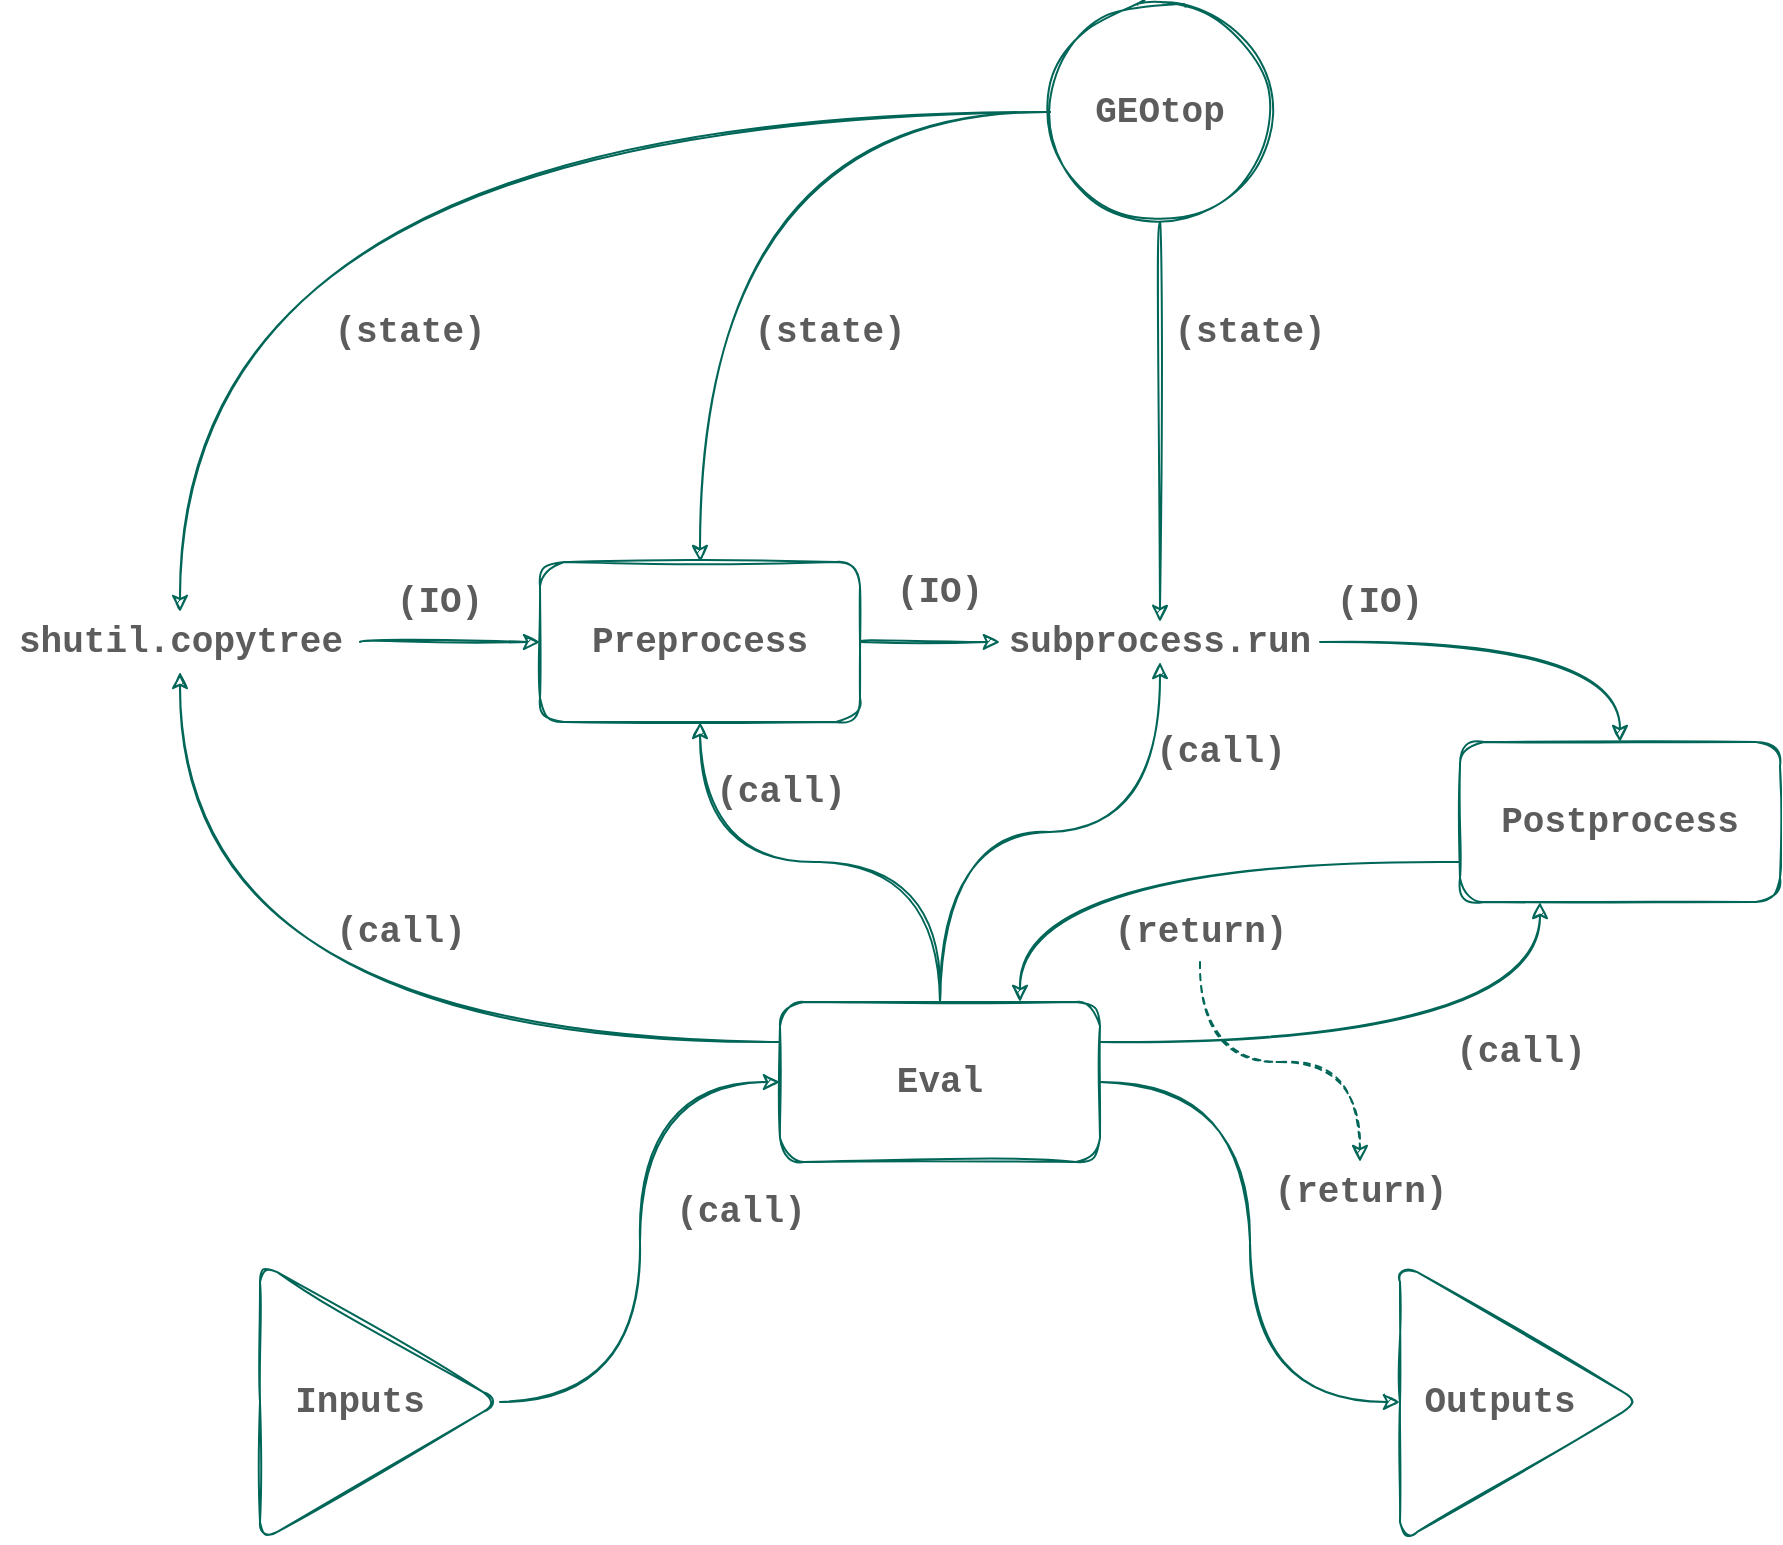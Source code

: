 <mxfile version="13.6.2" type="device"><diagram id="a9el3V5H1d0Rqk5_k34i" name="Page-1"><mxGraphModel dx="1778" dy="1020" grid="1" gridSize="10" guides="1" tooltips="1" connect="1" arrows="1" fold="1" page="1" pageScale="1" pageWidth="900" pageHeight="1600" math="0" shadow="0"><root><mxCell id="0"/><mxCell id="1" parent="0"/><mxCell id="JqJzkyPxX7mwRvUGSMfH-5" style="edgeStyle=orthogonalEdgeStyle;curved=1;rounded=1;orthogonalLoop=1;jettySize=auto;html=1;entryX=0.5;entryY=0;entryDx=0;entryDy=0;startArrow=none;startFill=0;endArrow=classic;endFill=1;strokeColor=#006658;fillColor=#21C0A5;fontFamily=Courier New;fontSize=18;fontColor=#5C5C5C;fontStyle=1;sketch=1;" edge="1" parent="1" source="JqJzkyPxX7mwRvUGSMfH-8" target="JqJzkyPxX7mwRvUGSMfH-12"><mxGeometry relative="1" as="geometry"/></mxCell><mxCell id="JqJzkyPxX7mwRvUGSMfH-6" style="edgeStyle=orthogonalEdgeStyle;curved=1;rounded=1;orthogonalLoop=1;jettySize=auto;html=1;entryX=0.5;entryY=0;entryDx=0;entryDy=0;startArrow=none;startFill=0;endArrow=classic;endFill=1;strokeColor=#006658;fillColor=#21C0A5;fontFamily=Courier New;fontSize=18;fontColor=#5C5C5C;fontStyle=1;sketch=1;" edge="1" parent="1" source="JqJzkyPxX7mwRvUGSMfH-8" target="JqJzkyPxX7mwRvUGSMfH-16"><mxGeometry relative="1" as="geometry"/></mxCell><mxCell id="JqJzkyPxX7mwRvUGSMfH-7" style="edgeStyle=orthogonalEdgeStyle;curved=1;rounded=1;orthogonalLoop=1;jettySize=auto;html=1;startArrow=none;startFill=0;endArrow=classic;endFill=1;strokeColor=#006658;fillColor=#21C0A5;fontFamily=Courier New;fontSize=18;fontColor=#5C5C5C;fontStyle=1;sketch=1;" edge="1" parent="1" source="JqJzkyPxX7mwRvUGSMfH-8" target="JqJzkyPxX7mwRvUGSMfH-31"><mxGeometry relative="1" as="geometry"/></mxCell><mxCell id="JqJzkyPxX7mwRvUGSMfH-8" value="GEOtop" style="ellipse;whiteSpace=wrap;html=1;aspect=fixed;rounded=1;strokeColor=#006658;fontFamily=Courier New;fontSize=18;fontColor=#5C5C5C;fontStyle=1;fillColor=none;sketch=1;" vertex="1" parent="1"><mxGeometry x="1095" y="510" width="110" height="110" as="geometry"/></mxCell><mxCell id="JqJzkyPxX7mwRvUGSMfH-9" value="(state)" style="text;html=1;strokeColor=none;fillColor=none;align=center;verticalAlign=middle;whiteSpace=wrap;rounded=0;fontFamily=Courier New;fontSize=18;fontColor=#5C5C5C;fontStyle=1;sketch=1;" vertex="1" parent="1"><mxGeometry x="950" y="665" width="70" height="20" as="geometry"/></mxCell><mxCell id="JqJzkyPxX7mwRvUGSMfH-10" value="(IO)" style="text;html=1;strokeColor=none;fillColor=none;align=center;verticalAlign=middle;whiteSpace=wrap;fontColor=#5C5C5C;rounded=1;fontFamily=Courier New;fontSize=18;fontStyle=1;sketch=1;" vertex="1" parent="1"><mxGeometry x="770" y="800" width="40" height="20" as="geometry"/></mxCell><mxCell id="JqJzkyPxX7mwRvUGSMfH-11" style="edgeStyle=orthogonalEdgeStyle;curved=1;rounded=1;orthogonalLoop=1;jettySize=auto;html=1;startArrow=none;startFill=0;endArrow=classic;endFill=1;strokeColor=#006658;fillColor=#21C0A5;fontFamily=Courier New;fontSize=18;fontColor=#5C5C5C;fontStyle=1;sketch=1;" edge="1" parent="1" source="JqJzkyPxX7mwRvUGSMfH-12" target="JqJzkyPxX7mwRvUGSMfH-16"><mxGeometry relative="1" as="geometry"/></mxCell><mxCell id="JqJzkyPxX7mwRvUGSMfH-12" value="" style="whiteSpace=wrap;html=1;strokeColor=#006658;fontColor=#5C5C5C;rounded=1;fontStyle=1;fontFamily=Courier New;fontSize=18;fillColor=none;sketch=1;" vertex="1" parent="1"><mxGeometry x="840" y="790" width="160" height="80" as="geometry"/></mxCell><mxCell id="JqJzkyPxX7mwRvUGSMfH-13" style="edgeStyle=orthogonalEdgeStyle;curved=1;rounded=1;orthogonalLoop=1;jettySize=auto;html=1;exitX=0;exitY=0.75;exitDx=0;exitDy=0;entryX=0.75;entryY=0;entryDx=0;entryDy=0;startArrow=none;startFill=0;endArrow=classic;endFill=1;strokeColor=#006658;fillColor=#21C0A5;fontFamily=Courier New;fontSize=18;fontColor=#5C5C5C;fontStyle=1;sketch=1;" edge="1" parent="1" source="JqJzkyPxX7mwRvUGSMfH-14" target="JqJzkyPxX7mwRvUGSMfH-23"><mxGeometry relative="1" as="geometry"/></mxCell><mxCell id="JqJzkyPxX7mwRvUGSMfH-14" value="" style="whiteSpace=wrap;html=1;strokeColor=#006658;fontColor=#5C5C5C;rounded=1;fontStyle=1;fontFamily=Courier New;fontSize=18;fillColor=none;sketch=1;" vertex="1" parent="1"><mxGeometry x="1300" y="880" width="160" height="80" as="geometry"/></mxCell><mxCell id="JqJzkyPxX7mwRvUGSMfH-15" style="edgeStyle=orthogonalEdgeStyle;curved=1;rounded=1;orthogonalLoop=1;jettySize=auto;html=1;startArrow=none;startFill=0;endArrow=classic;endFill=1;strokeColor=#006658;fillColor=#21C0A5;fontFamily=Courier New;fontSize=18;fontColor=#5C5C5C;fontStyle=1;sketch=1;" edge="1" parent="1" source="JqJzkyPxX7mwRvUGSMfH-16" target="JqJzkyPxX7mwRvUGSMfH-14"><mxGeometry relative="1" as="geometry"/></mxCell><mxCell id="JqJzkyPxX7mwRvUGSMfH-16" value="subprocess.run" style="text;html=1;strokeColor=none;fillColor=none;align=center;verticalAlign=middle;whiteSpace=wrap;fontColor=#5C5C5C;rounded=1;fontFamily=Courier New;fontSize=18;fontStyle=1;sketch=1;" vertex="1" parent="1"><mxGeometry x="1070" y="820" width="160" height="20" as="geometry"/></mxCell><mxCell id="JqJzkyPxX7mwRvUGSMfH-17" value="&lt;div style=&quot;font-size: 18px;&quot;&gt;Preprocess&lt;/div&gt;" style="text;html=1;strokeColor=none;fillColor=none;align=center;verticalAlign=middle;whiteSpace=wrap;fontColor=#5C5C5C;rounded=1;fontFamily=Courier New;fontSize=18;fontStyle=1;sketch=1;" vertex="1" parent="1"><mxGeometry x="900" y="820" width="40" height="20" as="geometry"/></mxCell><mxCell id="JqJzkyPxX7mwRvUGSMfH-18" value="&lt;div style=&quot;font-size: 18px;&quot;&gt;&lt;font style=&quot;font-size: 18px;&quot;&gt;Postprocess&lt;/font&gt;&lt;/div&gt;" style="text;html=1;strokeColor=none;fillColor=none;align=center;verticalAlign=middle;whiteSpace=wrap;fontColor=#5C5C5C;rounded=1;fontStyle=1;fontFamily=Courier New;fontSize=18;sketch=1;" vertex="1" parent="1"><mxGeometry x="1360" y="910" width="40" height="20" as="geometry"/></mxCell><mxCell id="JqJzkyPxX7mwRvUGSMfH-19" style="edgeStyle=orthogonalEdgeStyle;curved=1;rounded=1;orthogonalLoop=1;jettySize=auto;html=1;exitX=0.5;exitY=1;exitDx=0;exitDy=0;startArrow=none;startFill=0;endArrow=classic;endFill=1;strokeColor=#006658;fillColor=#21C0A5;fontFamily=Courier New;fontSize=18;fontColor=#5C5C5C;fontStyle=1;sketch=1;" edge="1" parent="1"><mxGeometry relative="1" as="geometry"><mxPoint x="1040.0" y="1090" as="sourcePoint"/><mxPoint x="1040.0" y="1090" as="targetPoint"/></mxGeometry></mxCell><mxCell id="JqJzkyPxX7mwRvUGSMfH-20" style="edgeStyle=orthogonalEdgeStyle;curved=1;rounded=1;orthogonalLoop=1;jettySize=auto;html=1;entryX=0.5;entryY=1;entryDx=0;entryDy=0;startArrow=none;startFill=0;endArrow=classic;endFill=1;strokeColor=#006658;fillColor=#21C0A5;fontFamily=Courier New;fontSize=18;fontColor=#5C5C5C;fontStyle=1;sketch=1;" edge="1" parent="1" source="JqJzkyPxX7mwRvUGSMfH-23" target="JqJzkyPxX7mwRvUGSMfH-12"><mxGeometry relative="1" as="geometry"/></mxCell><mxCell id="JqJzkyPxX7mwRvUGSMfH-21" style="edgeStyle=orthogonalEdgeStyle;curved=1;rounded=1;orthogonalLoop=1;jettySize=auto;html=1;entryX=0.5;entryY=1;entryDx=0;entryDy=0;startArrow=none;startFill=0;endArrow=classic;endFill=1;strokeColor=#006658;fillColor=#21C0A5;fontFamily=Courier New;fontSize=18;fontColor=#5C5C5C;fontStyle=1;sketch=1;" edge="1" parent="1" source="JqJzkyPxX7mwRvUGSMfH-23" target="JqJzkyPxX7mwRvUGSMfH-16"><mxGeometry relative="1" as="geometry"/></mxCell><mxCell id="JqJzkyPxX7mwRvUGSMfH-22" style="edgeStyle=orthogonalEdgeStyle;curved=1;rounded=1;orthogonalLoop=1;jettySize=auto;html=1;exitX=1;exitY=0.25;exitDx=0;exitDy=0;entryX=0.25;entryY=1;entryDx=0;entryDy=0;startArrow=none;startFill=0;endArrow=classic;endFill=1;strokeColor=#006658;fillColor=#21C0A5;fontFamily=Courier New;fontSize=18;fontColor=#5C5C5C;fontStyle=1;sketch=1;" edge="1" parent="1" source="JqJzkyPxX7mwRvUGSMfH-23" target="JqJzkyPxX7mwRvUGSMfH-14"><mxGeometry relative="1" as="geometry"/></mxCell><mxCell id="JqJzkyPxX7mwRvUGSMfH-23" value="&lt;font style=&quot;font-size: 18px;&quot;&gt;Eval&lt;/font&gt;" style="whiteSpace=wrap;html=1;strokeColor=#006658;fontColor=#5C5C5C;rounded=1;fontStyle=1;fontFamily=Courier New;fontSize=18;fillColor=none;sketch=1;" vertex="1" parent="1"><mxGeometry x="960" y="1010" width="160" height="80" as="geometry"/></mxCell><mxCell id="JqJzkyPxX7mwRvUGSMfH-24" value="(IO)" style="text;html=1;strokeColor=none;fillColor=none;align=center;verticalAlign=middle;whiteSpace=wrap;fontColor=#5C5C5C;rounded=1;fontFamily=Courier New;fontSize=18;fontStyle=1;sketch=1;" vertex="1" parent="1"><mxGeometry x="1020" y="795" width="40" height="20" as="geometry"/></mxCell><mxCell id="JqJzkyPxX7mwRvUGSMfH-25" value="(IO)" style="text;html=1;strokeColor=none;fillColor=none;align=center;verticalAlign=middle;whiteSpace=wrap;fontColor=#5C5C5C;rounded=1;fontFamily=Courier New;fontSize=18;fontStyle=1;sketch=1;" vertex="1" parent="1"><mxGeometry x="1240" y="800" width="40" height="20" as="geometry"/></mxCell><mxCell id="JqJzkyPxX7mwRvUGSMfH-26" value="(call)" style="text;html=1;align=center;verticalAlign=middle;resizable=0;points=[];autosize=1;fontSize=18;fontFamily=Courier New;fontColor=#5C5C5C;fontStyle=1;sketch=1;" vertex="1" parent="1"><mxGeometry x="920" y="890" width="80" height="30" as="geometry"/></mxCell><mxCell id="JqJzkyPxX7mwRvUGSMfH-27" value="(call)" style="text;html=1;align=center;verticalAlign=middle;resizable=0;points=[];autosize=1;fontSize=18;fontFamily=Courier New;fontColor=#5C5C5C;fontStyle=1;sketch=1;" vertex="1" parent="1"><mxGeometry x="1140" y="870" width="80" height="30" as="geometry"/></mxCell><mxCell id="JqJzkyPxX7mwRvUGSMfH-28" value="(call)" style="text;html=1;align=center;verticalAlign=middle;resizable=0;points=[];autosize=1;fontSize=18;fontFamily=Courier New;fontColor=#5C5C5C;fontStyle=1;sketch=1;" vertex="1" parent="1"><mxGeometry x="1290" y="1020" width="80" height="30" as="geometry"/></mxCell><mxCell id="JqJzkyPxX7mwRvUGSMfH-29" value="(return)" style="text;html=1;align=center;verticalAlign=middle;resizable=0;points=[];autosize=1;fontSize=18;fontFamily=Courier New;fontColor=#5C5C5C;fontStyle=1;sketch=1;" vertex="1" parent="1"><mxGeometry x="1120" y="960" width="100" height="30" as="geometry"/></mxCell><mxCell id="JqJzkyPxX7mwRvUGSMfH-30" style="edgeStyle=orthogonalEdgeStyle;curved=1;rounded=1;orthogonalLoop=1;jettySize=auto;html=1;startArrow=none;startFill=0;endArrow=classic;endFill=1;strokeColor=#006658;fillColor=#21C0A5;fontFamily=Courier New;fontSize=18;fontColor=#5C5C5C;fontStyle=1;sketch=1;" edge="1" parent="1" source="JqJzkyPxX7mwRvUGSMfH-31" target="JqJzkyPxX7mwRvUGSMfH-12"><mxGeometry relative="1" as="geometry"/></mxCell><mxCell id="JqJzkyPxX7mwRvUGSMfH-31" value="&lt;div style=&quot;font-size: 18px;&quot;&gt;shutil.copytree&lt;/div&gt;" style="text;html=1;align=center;verticalAlign=middle;resizable=0;points=[];autosize=1;fontSize=18;fontFamily=Courier New;fontColor=#5C5C5C;fontStyle=1;sketch=1;" vertex="1" parent="1"><mxGeometry x="570" y="815" width="180" height="30" as="geometry"/></mxCell><mxCell id="JqJzkyPxX7mwRvUGSMfH-32" value="(state)" style="text;html=1;strokeColor=none;fillColor=none;align=center;verticalAlign=middle;whiteSpace=wrap;rounded=0;fontFamily=Courier New;fontSize=18;fontColor=#5C5C5C;fontStyle=1;sketch=1;" vertex="1" parent="1"><mxGeometry x="740" y="665" width="70" height="20" as="geometry"/></mxCell><mxCell id="JqJzkyPxX7mwRvUGSMfH-33" value="(state)" style="text;html=1;strokeColor=none;fillColor=none;align=center;verticalAlign=middle;whiteSpace=wrap;rounded=0;fontFamily=Courier New;fontSize=18;fontColor=#5C5C5C;fontStyle=1;sketch=1;" vertex="1" parent="1"><mxGeometry x="1160" y="665" width="70" height="20" as="geometry"/></mxCell><mxCell id="JqJzkyPxX7mwRvUGSMfH-34" value="(call)" style="text;html=1;align=center;verticalAlign=middle;resizable=0;points=[];autosize=1;fontSize=18;fontFamily=Courier New;fontColor=#5C5C5C;fontStyle=1;sketch=1;" vertex="1" parent="1"><mxGeometry x="730" y="960" width="80" height="30" as="geometry"/></mxCell><mxCell id="JqJzkyPxX7mwRvUGSMfH-35" style="edgeStyle=orthogonalEdgeStyle;curved=1;rounded=1;orthogonalLoop=1;jettySize=auto;html=1;entryX=0;entryY=0.5;entryDx=0;entryDy=0;startArrow=none;startFill=0;endArrow=classic;endFill=1;strokeColor=#006658;fillColor=#21C0A5;fontFamily=Courier New;fontSize=18;fontColor=#5C5C5C;fontStyle=1;sketch=1;" edge="1" parent="1" source="JqJzkyPxX7mwRvUGSMfH-36" target="JqJzkyPxX7mwRvUGSMfH-23"><mxGeometry relative="1" as="geometry"/></mxCell><mxCell id="JqJzkyPxX7mwRvUGSMfH-36" value="" style="triangle;whiteSpace=wrap;html=1;rounded=1;strokeColor=#006658;fontFamily=Courier New;fontSize=18;fontColor=#5C5C5C;fontStyle=1;fillColor=none;sketch=1;" vertex="1" parent="1"><mxGeometry x="700" y="1140" width="120" height="140" as="geometry"/></mxCell><mxCell id="JqJzkyPxX7mwRvUGSMfH-37" value="" style="triangle;whiteSpace=wrap;html=1;rounded=1;strokeColor=#006658;fontFamily=Courier New;fontSize=18;fontColor=#5C5C5C;fontStyle=1;fillColor=none;sketch=1;" vertex="1" parent="1"><mxGeometry x="1270" y="1140" width="120" height="140" as="geometry"/></mxCell><mxCell id="JqJzkyPxX7mwRvUGSMfH-38" style="edgeStyle=orthogonalEdgeStyle;curved=1;rounded=1;orthogonalLoop=1;jettySize=auto;html=1;entryX=0;entryY=0.5;entryDx=0;entryDy=0;startArrow=none;startFill=0;endArrow=classic;endFill=1;strokeColor=#006658;fillColor=#21C0A5;fontFamily=Courier New;fontSize=18;fontColor=#5C5C5C;fontStyle=1;sketch=1;" edge="1" parent="1" source="JqJzkyPxX7mwRvUGSMfH-23" target="JqJzkyPxX7mwRvUGSMfH-37"><mxGeometry relative="1" as="geometry"/></mxCell><mxCell id="JqJzkyPxX7mwRvUGSMfH-39" value="(call)" style="text;html=1;align=center;verticalAlign=middle;resizable=0;points=[];autosize=1;fontSize=18;fontFamily=Courier New;fontColor=#5C5C5C;fontStyle=1;sketch=1;" vertex="1" parent="1"><mxGeometry x="900" y="1100" width="80" height="30" as="geometry"/></mxCell><mxCell id="JqJzkyPxX7mwRvUGSMfH-40" style="edgeStyle=orthogonalEdgeStyle;curved=1;rounded=1;orthogonalLoop=1;jettySize=auto;html=1;exitX=0;exitY=0.25;exitDx=0;exitDy=0;startArrow=none;startFill=0;endArrow=classic;endFill=1;strokeColor=#006658;fillColor=#21C0A5;fontFamily=Courier New;fontSize=18;fontColor=#5C5C5C;fontStyle=1;sketch=1;" edge="1" parent="1" source="JqJzkyPxX7mwRvUGSMfH-23" target="JqJzkyPxX7mwRvUGSMfH-31"><mxGeometry relative="1" as="geometry"/></mxCell><mxCell id="JqJzkyPxX7mwRvUGSMfH-41" value="&lt;div style=&quot;font-size: 18px;&quot;&gt;(return)&lt;/div&gt;" style="text;html=1;align=center;verticalAlign=middle;resizable=0;points=[];autosize=1;fontSize=18;fontFamily=Courier New;fontColor=#5C5C5C;fontStyle=1;sketch=1;" vertex="1" parent="1"><mxGeometry x="1200" y="1090" width="100" height="30" as="geometry"/></mxCell><mxCell id="JqJzkyPxX7mwRvUGSMfH-42" style="edgeStyle=orthogonalEdgeStyle;curved=1;rounded=1;orthogonalLoop=1;jettySize=auto;html=1;dashed=1;startArrow=none;startFill=0;endArrow=classic;endFill=1;strokeColor=#006658;fillColor=#21C0A5;fontFamily=Courier New;fontSize=18;fontColor=#5C5C5C;fontStyle=1;sketch=1;" edge="1" parent="1" source="JqJzkyPxX7mwRvUGSMfH-29" target="JqJzkyPxX7mwRvUGSMfH-41"><mxGeometry relative="1" as="geometry"/></mxCell><mxCell id="JqJzkyPxX7mwRvUGSMfH-43" value="&lt;div style=&quot;font-size: 18px;&quot;&gt;Inputs&lt;/div&gt;" style="text;html=1;strokeColor=none;fillColor=none;align=center;verticalAlign=middle;whiteSpace=wrap;rounded=0;glass=0;fontFamily=Courier New;fontSize=18;fontColor=#5C5C5C;fontStyle=1;sketch=1;" vertex="1" parent="1"><mxGeometry x="730" y="1200" width="40" height="20" as="geometry"/></mxCell><mxCell id="JqJzkyPxX7mwRvUGSMfH-44" value="&lt;div style=&quot;font-size: 18px;&quot;&gt;Outputs&lt;/div&gt;" style="text;html=1;strokeColor=none;fillColor=none;align=center;verticalAlign=middle;whiteSpace=wrap;rounded=0;glass=0;fontFamily=Courier New;fontSize=18;fontColor=#5C5C5C;fontStyle=1;sketch=1;" vertex="1" parent="1"><mxGeometry x="1300" y="1200" width="40" height="20" as="geometry"/></mxCell></root></mxGraphModel></diagram></mxfile>